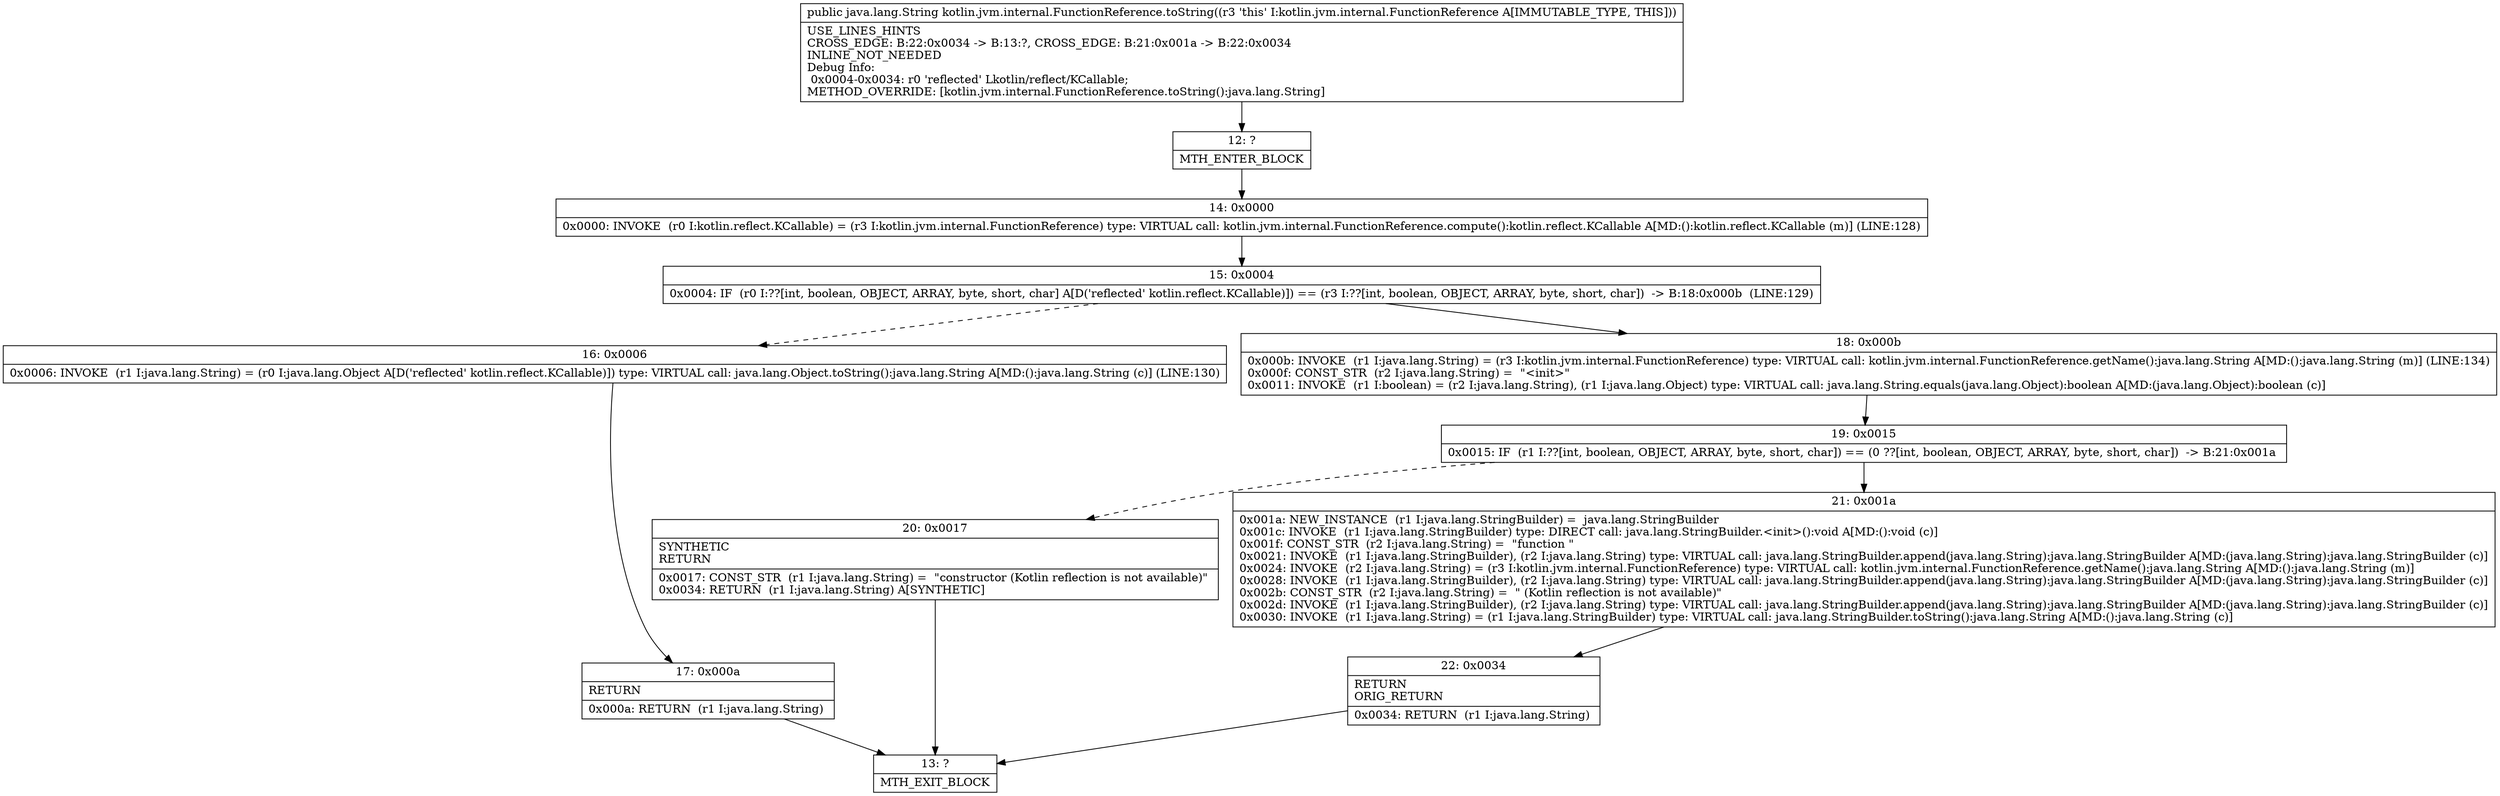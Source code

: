digraph "CFG forkotlin.jvm.internal.FunctionReference.toString()Ljava\/lang\/String;" {
Node_12 [shape=record,label="{12\:\ ?|MTH_ENTER_BLOCK\l}"];
Node_14 [shape=record,label="{14\:\ 0x0000|0x0000: INVOKE  (r0 I:kotlin.reflect.KCallable) = (r3 I:kotlin.jvm.internal.FunctionReference) type: VIRTUAL call: kotlin.jvm.internal.FunctionReference.compute():kotlin.reflect.KCallable A[MD:():kotlin.reflect.KCallable (m)] (LINE:128)\l}"];
Node_15 [shape=record,label="{15\:\ 0x0004|0x0004: IF  (r0 I:??[int, boolean, OBJECT, ARRAY, byte, short, char] A[D('reflected' kotlin.reflect.KCallable)]) == (r3 I:??[int, boolean, OBJECT, ARRAY, byte, short, char])  \-\> B:18:0x000b  (LINE:129)\l}"];
Node_16 [shape=record,label="{16\:\ 0x0006|0x0006: INVOKE  (r1 I:java.lang.String) = (r0 I:java.lang.Object A[D('reflected' kotlin.reflect.KCallable)]) type: VIRTUAL call: java.lang.Object.toString():java.lang.String A[MD:():java.lang.String (c)] (LINE:130)\l}"];
Node_17 [shape=record,label="{17\:\ 0x000a|RETURN\l|0x000a: RETURN  (r1 I:java.lang.String) \l}"];
Node_13 [shape=record,label="{13\:\ ?|MTH_EXIT_BLOCK\l}"];
Node_18 [shape=record,label="{18\:\ 0x000b|0x000b: INVOKE  (r1 I:java.lang.String) = (r3 I:kotlin.jvm.internal.FunctionReference) type: VIRTUAL call: kotlin.jvm.internal.FunctionReference.getName():java.lang.String A[MD:():java.lang.String (m)] (LINE:134)\l0x000f: CONST_STR  (r2 I:java.lang.String) =  \"\<init\>\" \l0x0011: INVOKE  (r1 I:boolean) = (r2 I:java.lang.String), (r1 I:java.lang.Object) type: VIRTUAL call: java.lang.String.equals(java.lang.Object):boolean A[MD:(java.lang.Object):boolean (c)]\l}"];
Node_19 [shape=record,label="{19\:\ 0x0015|0x0015: IF  (r1 I:??[int, boolean, OBJECT, ARRAY, byte, short, char]) == (0 ??[int, boolean, OBJECT, ARRAY, byte, short, char])  \-\> B:21:0x001a \l}"];
Node_20 [shape=record,label="{20\:\ 0x0017|SYNTHETIC\lRETURN\l|0x0017: CONST_STR  (r1 I:java.lang.String) =  \"constructor (Kotlin reflection is not available)\" \l0x0034: RETURN  (r1 I:java.lang.String) A[SYNTHETIC]\l}"];
Node_21 [shape=record,label="{21\:\ 0x001a|0x001a: NEW_INSTANCE  (r1 I:java.lang.StringBuilder) =  java.lang.StringBuilder \l0x001c: INVOKE  (r1 I:java.lang.StringBuilder) type: DIRECT call: java.lang.StringBuilder.\<init\>():void A[MD:():void (c)]\l0x001f: CONST_STR  (r2 I:java.lang.String) =  \"function \" \l0x0021: INVOKE  (r1 I:java.lang.StringBuilder), (r2 I:java.lang.String) type: VIRTUAL call: java.lang.StringBuilder.append(java.lang.String):java.lang.StringBuilder A[MD:(java.lang.String):java.lang.StringBuilder (c)]\l0x0024: INVOKE  (r2 I:java.lang.String) = (r3 I:kotlin.jvm.internal.FunctionReference) type: VIRTUAL call: kotlin.jvm.internal.FunctionReference.getName():java.lang.String A[MD:():java.lang.String (m)]\l0x0028: INVOKE  (r1 I:java.lang.StringBuilder), (r2 I:java.lang.String) type: VIRTUAL call: java.lang.StringBuilder.append(java.lang.String):java.lang.StringBuilder A[MD:(java.lang.String):java.lang.StringBuilder (c)]\l0x002b: CONST_STR  (r2 I:java.lang.String) =  \" (Kotlin reflection is not available)\" \l0x002d: INVOKE  (r1 I:java.lang.StringBuilder), (r2 I:java.lang.String) type: VIRTUAL call: java.lang.StringBuilder.append(java.lang.String):java.lang.StringBuilder A[MD:(java.lang.String):java.lang.StringBuilder (c)]\l0x0030: INVOKE  (r1 I:java.lang.String) = (r1 I:java.lang.StringBuilder) type: VIRTUAL call: java.lang.StringBuilder.toString():java.lang.String A[MD:():java.lang.String (c)]\l}"];
Node_22 [shape=record,label="{22\:\ 0x0034|RETURN\lORIG_RETURN\l|0x0034: RETURN  (r1 I:java.lang.String) \l}"];
MethodNode[shape=record,label="{public java.lang.String kotlin.jvm.internal.FunctionReference.toString((r3 'this' I:kotlin.jvm.internal.FunctionReference A[IMMUTABLE_TYPE, THIS]))  | USE_LINES_HINTS\lCROSS_EDGE: B:22:0x0034 \-\> B:13:?, CROSS_EDGE: B:21:0x001a \-\> B:22:0x0034\lINLINE_NOT_NEEDED\lDebug Info:\l  0x0004\-0x0034: r0 'reflected' Lkotlin\/reflect\/KCallable;\lMETHOD_OVERRIDE: [kotlin.jvm.internal.FunctionReference.toString():java.lang.String]\l}"];
MethodNode -> Node_12;Node_12 -> Node_14;
Node_14 -> Node_15;
Node_15 -> Node_16[style=dashed];
Node_15 -> Node_18;
Node_16 -> Node_17;
Node_17 -> Node_13;
Node_18 -> Node_19;
Node_19 -> Node_20[style=dashed];
Node_19 -> Node_21;
Node_20 -> Node_13;
Node_21 -> Node_22;
Node_22 -> Node_13;
}

